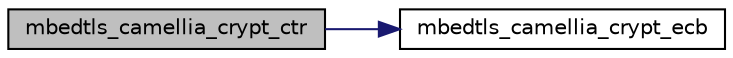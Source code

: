digraph "mbedtls_camellia_crypt_ctr"
{
 // LATEX_PDF_SIZE
  edge [fontname="Helvetica",fontsize="10",labelfontname="Helvetica",labelfontsize="10"];
  node [fontname="Helvetica",fontsize="10",shape=record];
  rankdir="LR";
  Node1 [label="mbedtls_camellia_crypt_ctr",height=0.2,width=0.4,color="black", fillcolor="grey75", style="filled", fontcolor="black",tooltip="Perform a CAMELLIA-CTR buffer encryption/decryption operation."];
  Node1 -> Node2 [color="midnightblue",fontsize="10",style="solid",fontname="Helvetica"];
  Node2 [label="mbedtls_camellia_crypt_ecb",height=0.2,width=0.4,color="black", fillcolor="white", style="filled",URL="$da/d8e/camellia_8c.html#a4399c4d56cd27ffb610abeb70d51f8f7",tooltip="Perform a CAMELLIA-ECB block encryption/decryption operation."];
}

